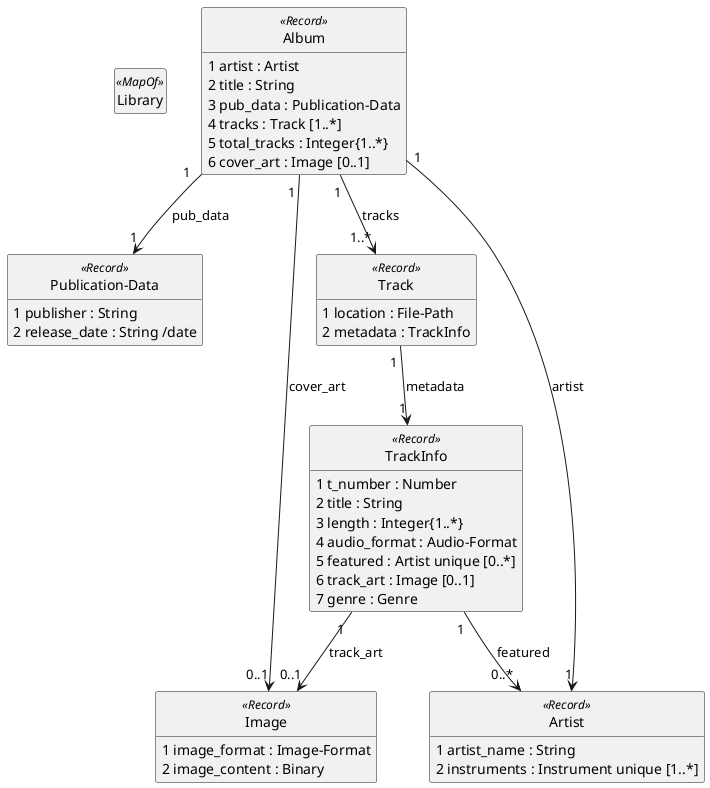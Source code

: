 @startuml
' title: Music Library
' package: http://fake-audio.org/music-lib
' version: 1.1
' description: This information model defines a library of audio tracks, organized by album, with associated metadata regarding each track. It is modeled on the types of library data maintained by common websites and music file tag editors.
' license: CC0-1.0
' exports: ['Library']

' !theme spacelab
hide empty members
hide circle

class "Library" as n0 <<MapOf>>
class "Album" as n2 <<Record>>
  n2 : 1 artist : Artist
  n2 : 2 title : String
  n2 : 3 pub_data : Publication-Data
  n2 : 4 tracks : Track [1..*]
  n2 : 5 total_tracks : Integer{1..*}
  n2 : 6 cover_art : Image [0..1]
class "Publication-Data" as n3 <<Record>>
  n3 : 1 publisher : String
  n3 : 2 release_date : String /date
class "Image" as n4 <<Record>>
  n4 : 1 image_format : Image-Format
  n4 : 2 image_content : Binary
class "Artist" as n6 <<Record>>
  n6 : 1 artist_name : String
  n6 : 2 instruments : Instrument unique [1..*]
class "Track" as n8 <<Record>>
  n8 : 1 location : File-Path
  n8 : 2 metadata : TrackInfo
class "TrackInfo" as n9 <<Record>>
  n9 : 1 t_number : Number
  n9 : 2 title : String
  n9 : 3 length : Integer{1..*}
  n9 : 4 audio_format : Audio-Format
  n9 : 5 featured : Artist unique [0..*]
  n9 : 6 track_art : Image [0..1]
  n9 : 7 genre : Genre
  n2 "1 "--> "1" n6 : artist
  n2 "1 "--> "1" n3 : pub_data
  n2 "1 "--> "1..*" n8 : tracks
  n2 "1 "--> "0..1" n4 : cover_art
  n8 "1 "--> "1" n9 : metadata
  n9 "1 "--> "0..*" n6 : featured
  n9 "1 "--> "0..1" n4 : track_art
@enduml
